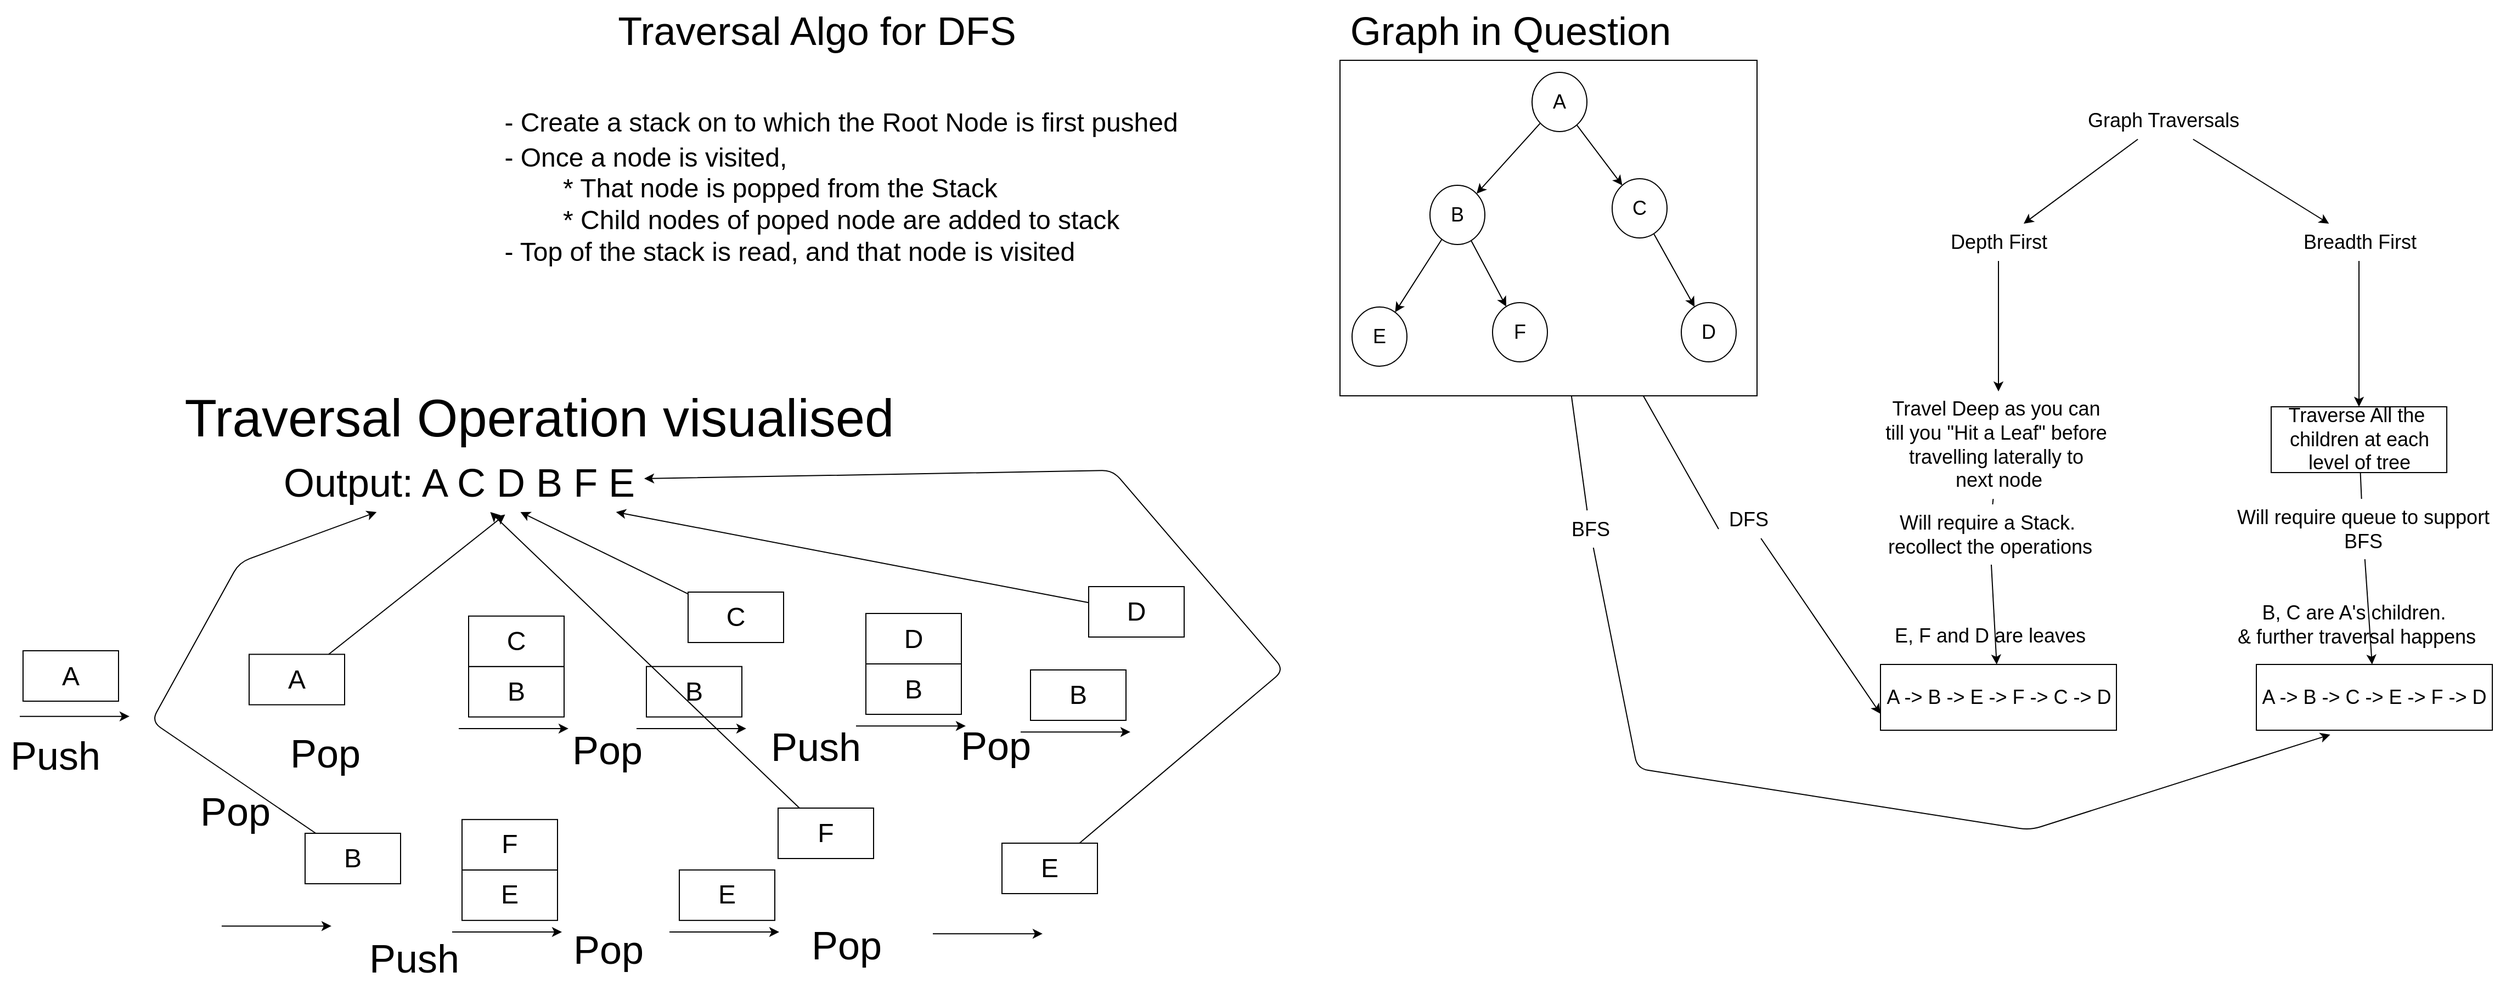 <mxfile>
    <diagram id="GIzXhVxb1Y-X7Gjz67oI" name="Page-1">
        <mxGraphModel dx="6595" dy="2340" grid="0" gridSize="10" guides="1" tooltips="1" connect="1" arrows="1" fold="1" page="0" pageScale="1" pageWidth="827" pageHeight="1169" math="0" shadow="0">
            <root>
                <mxCell id="0"/>
                <mxCell id="1" parent="0"/>
                <mxCell id="36" style="edgeStyle=none;html=1;entryX=0;entryY=0.75;entryDx=0;entryDy=0;fontSize=18;startArrow=none;" edge="1" parent="1" source="39" target="24">
                    <mxGeometry relative="1" as="geometry"/>
                </mxCell>
                <mxCell id="37" style="edgeStyle=none;html=1;fontSize=18;startArrow=none;" edge="1" parent="1" source="38">
                    <mxGeometry relative="1" as="geometry">
                        <mxPoint x="338.286" y="621" as="targetPoint"/>
                        <Array as="points">
                            <mxPoint x="-293" y="652"/>
                            <mxPoint x="65" y="708"/>
                        </Array>
                    </mxGeometry>
                </mxCell>
                <mxCell id="20" value="" style="whiteSpace=wrap;html=1;fontSize=18;" vertex="1" parent="1">
                    <mxGeometry x="-564" y="6" width="380" height="306" as="geometry"/>
                </mxCell>
                <mxCell id="4" value="" style="edgeStyle=none;html=1;fontSize=18;" edge="1" parent="1" source="2" target="3">
                    <mxGeometry relative="1" as="geometry"/>
                </mxCell>
                <mxCell id="6" value="" style="edgeStyle=none;html=1;fontSize=18;" edge="1" parent="1" source="2" target="5">
                    <mxGeometry relative="1" as="geometry"/>
                </mxCell>
                <mxCell id="2" value="&lt;font style=&quot;font-size: 18px;&quot;&gt;Graph Traversals&lt;/font&gt;" style="text;html=1;align=center;verticalAlign=middle;resizable=0;points=[];autosize=1;strokeColor=none;fillColor=none;" vertex="1" parent="1">
                    <mxGeometry x="108" y="44" width="156" height="34" as="geometry"/>
                </mxCell>
                <mxCell id="23" value="" style="edgeStyle=none;html=1;fontSize=18;" edge="1" parent="1" source="3" target="22">
                    <mxGeometry relative="1" as="geometry"/>
                </mxCell>
                <mxCell id="3" value="&lt;font style=&quot;font-size: 18px;&quot;&gt;Depth First&lt;/font&gt;" style="text;html=1;align=center;verticalAlign=middle;resizable=0;points=[];autosize=1;strokeColor=none;fillColor=none;fontSize=18;" vertex="1" parent="1">
                    <mxGeometry x="-17" y="155" width="106" height="34" as="geometry"/>
                </mxCell>
                <mxCell id="28" value="" style="edgeStyle=none;html=1;fontSize=18;" edge="1" parent="1" source="5" target="27">
                    <mxGeometry relative="1" as="geometry"/>
                </mxCell>
                <mxCell id="5" value="&lt;font style=&quot;font-size: 18px;&quot;&gt;Breadth First&lt;/font&gt;" style="text;html=1;align=center;verticalAlign=middle;resizable=0;points=[];autosize=1;strokeColor=none;fillColor=none;fontSize=18;" vertex="1" parent="1">
                    <mxGeometry x="304" y="155" width="121" height="34" as="geometry"/>
                </mxCell>
                <mxCell id="9" value="" style="edgeStyle=none;html=1;fontSize=18;" edge="1" parent="1" source="7" target="8">
                    <mxGeometry relative="1" as="geometry"/>
                </mxCell>
                <mxCell id="12" value="" style="edgeStyle=none;html=1;fontSize=18;" edge="1" parent="1" source="7" target="11">
                    <mxGeometry relative="1" as="geometry"/>
                </mxCell>
                <mxCell id="7" value="A" style="ellipse;whiteSpace=wrap;html=1;fontSize=18;" vertex="1" parent="1">
                    <mxGeometry x="-389" y="17" width="50" height="54" as="geometry"/>
                </mxCell>
                <mxCell id="14" value="" style="edgeStyle=none;html=1;fontSize=18;" edge="1" parent="1" source="8" target="13">
                    <mxGeometry relative="1" as="geometry"/>
                </mxCell>
                <mxCell id="17" value="" style="edgeStyle=none;html=1;fontSize=18;" edge="1" parent="1" source="8" target="16">
                    <mxGeometry relative="1" as="geometry"/>
                </mxCell>
                <mxCell id="8" value="B" style="ellipse;whiteSpace=wrap;html=1;fontSize=18;" vertex="1" parent="1">
                    <mxGeometry x="-482" y="120" width="50" height="54" as="geometry"/>
                </mxCell>
                <mxCell id="19" value="" style="edgeStyle=none;html=1;fontSize=18;" edge="1" parent="1" source="11" target="18">
                    <mxGeometry relative="1" as="geometry"/>
                </mxCell>
                <mxCell id="11" value="C" style="ellipse;whiteSpace=wrap;html=1;fontSize=18;" vertex="1" parent="1">
                    <mxGeometry x="-316" y="114" width="50" height="54" as="geometry"/>
                </mxCell>
                <mxCell id="13" value="E" style="ellipse;whiteSpace=wrap;html=1;fontSize=18;" vertex="1" parent="1">
                    <mxGeometry x="-553" y="231" width="50" height="54" as="geometry"/>
                </mxCell>
                <mxCell id="16" value="F" style="ellipse;whiteSpace=wrap;html=1;fontSize=18;" vertex="1" parent="1">
                    <mxGeometry x="-425" y="227" width="50" height="54" as="geometry"/>
                </mxCell>
                <mxCell id="18" value="D" style="ellipse;whiteSpace=wrap;html=1;fontSize=18;" vertex="1" parent="1">
                    <mxGeometry x="-253" y="227" width="50" height="54" as="geometry"/>
                </mxCell>
                <mxCell id="21" value="&lt;font style=&quot;font-size: 36px;&quot;&gt;Graph in Question&lt;/font&gt;" style="text;html=1;align=center;verticalAlign=middle;resizable=0;points=[];autosize=1;strokeColor=none;fillColor=none;fontSize=18;" vertex="1" parent="1">
                    <mxGeometry x="-564" y="-49" width="310" height="55" as="geometry"/>
                </mxCell>
                <mxCell id="25" value="" style="edgeStyle=none;html=1;fontSize=18;startArrow=none;" edge="1" parent="1" source="32" target="24">
                    <mxGeometry relative="1" as="geometry"/>
                </mxCell>
                <mxCell id="22" value="&lt;font style=&quot;font-size: 18px;&quot;&gt;Travel Deep as you can&amp;nbsp;&lt;br&gt;till you &quot;Hit a Leaf&quot; before&amp;nbsp;&lt;br&gt;travelling laterally to&amp;nbsp;&lt;br&gt;next node&lt;br&gt;&lt;/font&gt;" style="text;html=1;align=center;verticalAlign=middle;resizable=0;points=[];autosize=1;strokeColor=none;fillColor=none;fontSize=18;" vertex="1" parent="1">
                    <mxGeometry x="-76.5" y="308" width="225" height="98" as="geometry"/>
                </mxCell>
                <mxCell id="24" value="A -&amp;gt; B -&amp;gt; E -&amp;gt; F -&amp;gt; C -&amp;gt; D" style="whiteSpace=wrap;html=1;fontSize=18;" vertex="1" parent="1">
                    <mxGeometry x="-71.5" y="557" width="215" height="60" as="geometry"/>
                </mxCell>
                <mxCell id="26" value="E, F and D are leaves" style="text;html=1;align=center;verticalAlign=middle;resizable=0;points=[];autosize=1;strokeColor=none;fillColor=none;fontSize=18;" vertex="1" parent="1">
                    <mxGeometry x="-68" y="514" width="192" height="34" as="geometry"/>
                </mxCell>
                <mxCell id="30" style="edgeStyle=none;html=1;fontSize=18;startArrow=none;" edge="1" parent="1" source="34" target="29">
                    <mxGeometry relative="1" as="geometry"/>
                </mxCell>
                <mxCell id="27" value="Traverse All the&amp;nbsp;&lt;br&gt;children at each level of tree" style="whiteSpace=wrap;html=1;fontSize=18;" vertex="1" parent="1">
                    <mxGeometry x="284.5" y="322" width="160" height="60" as="geometry"/>
                </mxCell>
                <mxCell id="29" value="A -&amp;gt; B -&amp;gt; C -&amp;gt; E -&amp;gt; F -&amp;gt;&amp;nbsp;D" style="whiteSpace=wrap;html=1;fontSize=18;" vertex="1" parent="1">
                    <mxGeometry x="271" y="557" width="215" height="60" as="geometry"/>
                </mxCell>
                <mxCell id="31" value="B, C are A's children.&amp;nbsp;&lt;br&gt;&amp;amp; further traversal happens" style="text;html=1;align=center;verticalAlign=middle;resizable=0;points=[];autosize=1;strokeColor=none;fillColor=none;fontSize=18;" vertex="1" parent="1">
                    <mxGeometry x="244" y="493" width="235" height="55" as="geometry"/>
                </mxCell>
                <mxCell id="33" value="" style="edgeStyle=none;html=1;fontSize=18;endArrow=none;" edge="1" parent="1" source="22" target="32">
                    <mxGeometry relative="1" as="geometry">
                        <mxPoint x="33.484" y="406.0" as="sourcePoint"/>
                        <mxPoint x="28.041" y="512.0" as="targetPoint"/>
                    </mxGeometry>
                </mxCell>
                <mxCell id="32" value="Will require a Stack.&amp;nbsp;&lt;br&gt;recollect the operations" style="text;html=1;align=center;verticalAlign=middle;resizable=0;points=[];autosize=1;strokeColor=none;fillColor=none;fontSize=18;" vertex="1" parent="1">
                    <mxGeometry x="-74" y="411" width="204" height="55" as="geometry"/>
                </mxCell>
                <mxCell id="35" value="" style="edgeStyle=none;html=1;fontSize=18;endArrow=none;" edge="1" parent="1" source="27" target="34">
                    <mxGeometry relative="1" as="geometry">
                        <mxPoint x="367.419" y="382.0" as="sourcePoint"/>
                        <mxPoint x="379.581" y="507.0" as="targetPoint"/>
                    </mxGeometry>
                </mxCell>
                <mxCell id="34" value="Will require queue to support&lt;br&gt;BFS" style="text;html=1;align=center;verticalAlign=middle;resizable=0;points=[];autosize=1;strokeColor=none;fillColor=none;fontSize=18;" vertex="1" parent="1">
                    <mxGeometry x="244" y="406" width="248" height="55" as="geometry"/>
                </mxCell>
                <mxCell id="40" value="" style="edgeStyle=none;html=1;entryX=0;entryY=0.75;entryDx=0;entryDy=0;fontSize=18;endArrow=none;" edge="1" parent="1" source="20" target="39">
                    <mxGeometry relative="1" as="geometry">
                        <mxPoint x="-269.525" y="312.0" as="sourcePoint"/>
                        <mxPoint x="-71.5" y="602" as="targetPoint"/>
                    </mxGeometry>
                </mxCell>
                <mxCell id="39" value="DFS" style="text;html=1;align=center;verticalAlign=middle;resizable=0;points=[];autosize=1;strokeColor=none;fillColor=none;fontSize=18;" vertex="1" parent="1">
                    <mxGeometry x="-219" y="408" width="54" height="34" as="geometry"/>
                </mxCell>
                <mxCell id="41" value="" style="edgeStyle=none;html=1;fontSize=18;endArrow=none;" edge="1" parent="1" source="20" target="38">
                    <mxGeometry relative="1" as="geometry">
                        <mxPoint x="338.286" y="621" as="targetPoint"/>
                        <mxPoint x="-348.862" y="312.0" as="sourcePoint"/>
                        <Array as="points"/>
                    </mxGeometry>
                </mxCell>
                <mxCell id="38" value="BFS" style="text;html=1;align=center;verticalAlign=middle;resizable=0;points=[];autosize=1;strokeColor=none;fillColor=none;fontSize=18;" vertex="1" parent="1">
                    <mxGeometry x="-363" y="416.5" width="53" height="34" as="geometry"/>
                </mxCell>
                <mxCell id="42" value="Traversal Algo for DFS" style="text;html=1;align=center;verticalAlign=middle;resizable=0;points=[];autosize=1;strokeColor=none;fillColor=none;fontSize=36;" vertex="1" parent="1">
                    <mxGeometry x="-1232" y="-49" width="381" height="55" as="geometry"/>
                </mxCell>
                <mxCell id="43" value="&lt;div style=&quot;text-align: left;&quot;&gt;&lt;span style=&quot;background-color: initial;&quot;&gt;&lt;font style=&quot;font-size: 24px;&quot;&gt;- Create a stack on to which the Root Node is first pushed&lt;/font&gt;&lt;/span&gt;&lt;/div&gt;&lt;font style=&quot;font-size: 24px;&quot;&gt;&lt;div style=&quot;text-align: left;&quot;&gt;&lt;span style=&quot;background-color: initial;&quot;&gt;- Once a node is visited,&lt;/span&gt;&lt;/div&gt;&lt;div style=&quot;text-align: left;&quot;&gt;&lt;span style=&quot;background-color: initial;&quot;&gt;&lt;span style=&quot;white-space: pre;&quot;&gt;&#9;&lt;/span&gt;* That node is popped from the Stack&lt;/span&gt;&lt;/div&gt;&lt;div style=&quot;text-align: left;&quot;&gt;&lt;span style=&quot;background-color: initial;&quot;&gt;&lt;span style=&quot;white-space: pre;&quot;&gt;&#9;&lt;/span&gt;* Child nodes of poped node are added to stack&lt;/span&gt;&lt;/div&gt;&lt;div style=&quot;text-align: left;&quot;&gt;&lt;span style=&quot;background-color: initial;&quot;&gt;- Top of the stack is read, and that node is visited&lt;/span&gt;&lt;/div&gt;&lt;/font&gt;" style="text;html=1;align=center;verticalAlign=middle;resizable=0;points=[];autosize=1;strokeColor=none;fillColor=none;fontSize=36;" vertex="1" parent="1">
                    <mxGeometry x="-1335" y="31" width="632" height="170" as="geometry"/>
                </mxCell>
                <mxCell id="44" value="" style="edgeStyle=none;orthogonalLoop=1;jettySize=auto;html=1;fontSize=24;" edge="1" parent="1">
                    <mxGeometry width="100" relative="1" as="geometry">
                        <mxPoint x="-1767" y="604.33" as="sourcePoint"/>
                        <mxPoint x="-1667" y="604.33" as="targetPoint"/>
                        <Array as="points"/>
                    </mxGeometry>
                </mxCell>
                <mxCell id="50" style="edgeStyle=none;html=1;entryX=0.625;entryY=1.042;entryDx=0;entryDy=0;entryPerimeter=0;fontSize=36;" edge="1" parent="1" source="45" target="49">
                    <mxGeometry relative="1" as="geometry"/>
                </mxCell>
                <mxCell id="45" value="A" style="whiteSpace=wrap;html=1;fontSize=24;" vertex="1" parent="1">
                    <mxGeometry x="-1558" y="547.76" width="87" height="46" as="geometry"/>
                </mxCell>
                <mxCell id="46" value="" style="edgeStyle=none;orthogonalLoop=1;jettySize=auto;html=1;fontSize=24;" edge="1" parent="1">
                    <mxGeometry width="100" relative="1" as="geometry">
                        <mxPoint x="-1367" y="615.45" as="sourcePoint"/>
                        <mxPoint x="-1267" y="615.45" as="targetPoint"/>
                        <Array as="points"/>
                    </mxGeometry>
                </mxCell>
                <mxCell id="47" value="B" style="whiteSpace=wrap;html=1;fontSize=24;" vertex="1" parent="1">
                    <mxGeometry x="-1358" y="558.88" width="87" height="46" as="geometry"/>
                </mxCell>
                <mxCell id="48" value="C" style="whiteSpace=wrap;html=1;fontSize=24;" vertex="1" parent="1">
                    <mxGeometry x="-1358" y="512.88" width="87" height="46" as="geometry"/>
                </mxCell>
                <mxCell id="49" value="&lt;font style=&quot;font-size: 36px;&quot;&gt;Output: A C D B F E&lt;/font&gt;" style="text;html=1;align=center;verticalAlign=middle;resizable=0;points=[];autosize=1;strokeColor=none;fillColor=none;fontSize=24;" vertex="1" parent="1">
                    <mxGeometry x="-1536" y="363" width="338" height="55" as="geometry"/>
                </mxCell>
                <mxCell id="52" value="" style="edgeStyle=none;orthogonalLoop=1;jettySize=auto;html=1;fontSize=24;" edge="1" parent="1">
                    <mxGeometry width="100" relative="1" as="geometry">
                        <mxPoint x="-1205" y="615.45" as="sourcePoint"/>
                        <mxPoint x="-1105" y="615.45" as="targetPoint"/>
                        <Array as="points"/>
                    </mxGeometry>
                </mxCell>
                <mxCell id="53" value="B" style="whiteSpace=wrap;html=1;fontSize=24;" vertex="1" parent="1">
                    <mxGeometry x="-1196" y="558.88" width="87" height="46" as="geometry"/>
                </mxCell>
                <mxCell id="55" style="edgeStyle=none;html=1;fontSize=36;" edge="1" parent="1" source="54" target="49">
                    <mxGeometry relative="1" as="geometry"/>
                </mxCell>
                <mxCell id="54" value="C" style="whiteSpace=wrap;html=1;fontSize=24;" vertex="1" parent="1">
                    <mxGeometry x="-1158" y="491" width="87" height="46" as="geometry"/>
                </mxCell>
                <mxCell id="56" value="" style="edgeStyle=none;orthogonalLoop=1;jettySize=auto;html=1;fontSize=24;" edge="1" parent="1">
                    <mxGeometry width="100" relative="1" as="geometry">
                        <mxPoint x="-1005" y="613.07" as="sourcePoint"/>
                        <mxPoint x="-905" y="613.07" as="targetPoint"/>
                        <Array as="points"/>
                    </mxGeometry>
                </mxCell>
                <mxCell id="57" value="B" style="whiteSpace=wrap;html=1;fontSize=24;" vertex="1" parent="1">
                    <mxGeometry x="-996" y="556.5" width="87" height="46" as="geometry"/>
                </mxCell>
                <mxCell id="59" value="D" style="whiteSpace=wrap;html=1;fontSize=24;" vertex="1" parent="1">
                    <mxGeometry x="-996" y="510.5" width="87" height="46" as="geometry"/>
                </mxCell>
                <mxCell id="60" value="" style="edgeStyle=none;orthogonalLoop=1;jettySize=auto;html=1;fontSize=24;" edge="1" parent="1">
                    <mxGeometry width="100" relative="1" as="geometry">
                        <mxPoint x="-855" y="618.57" as="sourcePoint"/>
                        <mxPoint x="-755" y="618.57" as="targetPoint"/>
                        <Array as="points"/>
                    </mxGeometry>
                </mxCell>
                <mxCell id="61" value="B" style="whiteSpace=wrap;html=1;fontSize=24;" vertex="1" parent="1">
                    <mxGeometry x="-846" y="562" width="87" height="46" as="geometry"/>
                </mxCell>
                <mxCell id="63" style="edgeStyle=none;html=1;fontSize=36;" edge="1" parent="1" source="62" target="49">
                    <mxGeometry relative="1" as="geometry"/>
                </mxCell>
                <mxCell id="62" value="D" style="whiteSpace=wrap;html=1;fontSize=24;" vertex="1" parent="1">
                    <mxGeometry x="-793" y="486" width="87" height="46" as="geometry"/>
                </mxCell>
                <mxCell id="64" value="Push" style="text;html=1;align=center;verticalAlign=middle;resizable=0;points=[];autosize=1;strokeColor=none;fillColor=none;fontSize=36;" vertex="1" parent="1">
                    <mxGeometry x="-1785" y="612" width="100" height="55" as="geometry"/>
                </mxCell>
                <mxCell id="65" value="Pop" style="text;html=1;align=center;verticalAlign=middle;resizable=0;points=[];autosize=1;strokeColor=none;fillColor=none;fontSize=36;" vertex="1" parent="1">
                    <mxGeometry x="-1273" y="607" width="82" height="55" as="geometry"/>
                </mxCell>
                <mxCell id="66" value="Push" style="text;html=1;align=center;verticalAlign=middle;resizable=0;points=[];autosize=1;strokeColor=none;fillColor=none;fontSize=36;" vertex="1" parent="1">
                    <mxGeometry x="-1092" y="604.88" width="100" height="55" as="geometry"/>
                </mxCell>
                <mxCell id="67" value="Pop" style="text;html=1;align=center;verticalAlign=middle;resizable=0;points=[];autosize=1;strokeColor=none;fillColor=none;fontSize=36;" vertex="1" parent="1">
                    <mxGeometry x="-919" y="603" width="82" height="55" as="geometry"/>
                </mxCell>
                <mxCell id="68" value="" style="edgeStyle=none;orthogonalLoop=1;jettySize=auto;html=1;fontSize=24;" edge="1" parent="1">
                    <mxGeometry width="100" relative="1" as="geometry">
                        <mxPoint x="-1583" y="795.57" as="sourcePoint"/>
                        <mxPoint x="-1483" y="795.57" as="targetPoint"/>
                        <Array as="points"/>
                    </mxGeometry>
                </mxCell>
                <mxCell id="71" style="edgeStyle=none;html=1;fontSize=36;" edge="1" parent="1" source="69" target="49">
                    <mxGeometry relative="1" as="geometry">
                        <Array as="points">
                            <mxPoint x="-1647" y="609"/>
                            <mxPoint x="-1567" y="464"/>
                        </Array>
                    </mxGeometry>
                </mxCell>
                <mxCell id="69" value="B" style="whiteSpace=wrap;html=1;fontSize=24;" vertex="1" parent="1">
                    <mxGeometry x="-1507" y="711" width="87" height="46" as="geometry"/>
                </mxCell>
                <mxCell id="70" value="Pop" style="text;html=1;align=center;verticalAlign=middle;resizable=0;points=[];autosize=1;strokeColor=none;fillColor=none;fontSize=36;" vertex="1" parent="1">
                    <mxGeometry x="-1612" y="663" width="82" height="55" as="geometry"/>
                </mxCell>
                <mxCell id="72" value="" style="edgeStyle=none;orthogonalLoop=1;jettySize=auto;html=1;fontSize=24;" edge="1" parent="1">
                    <mxGeometry width="100" relative="1" as="geometry">
                        <mxPoint x="-1373" y="801.0" as="sourcePoint"/>
                        <mxPoint x="-1273" y="801.0" as="targetPoint"/>
                        <Array as="points"/>
                    </mxGeometry>
                </mxCell>
                <mxCell id="73" value="E" style="whiteSpace=wrap;html=1;fontSize=24;" vertex="1" parent="1">
                    <mxGeometry x="-1364" y="744.43" width="87" height="46" as="geometry"/>
                </mxCell>
                <mxCell id="74" value="F" style="whiteSpace=wrap;html=1;fontSize=24;" vertex="1" parent="1">
                    <mxGeometry x="-1364" y="698.43" width="87" height="46" as="geometry"/>
                </mxCell>
                <mxCell id="75" value="Push" style="text;html=1;align=center;verticalAlign=middle;resizable=0;points=[];autosize=1;strokeColor=none;fillColor=none;fontSize=36;" vertex="1" parent="1">
                    <mxGeometry x="-1458" y="797" width="100" height="55" as="geometry"/>
                </mxCell>
                <mxCell id="76" value="Pop" style="text;html=1;align=center;verticalAlign=middle;resizable=0;points=[];autosize=1;strokeColor=none;fillColor=none;fontSize=36;" vertex="1" parent="1">
                    <mxGeometry x="-1272" y="789" width="82" height="55" as="geometry"/>
                </mxCell>
                <mxCell id="77" value="" style="edgeStyle=none;orthogonalLoop=1;jettySize=auto;html=1;fontSize=24;" edge="1" parent="1">
                    <mxGeometry width="100" relative="1" as="geometry">
                        <mxPoint x="-1175" y="801" as="sourcePoint"/>
                        <mxPoint x="-1075" y="801" as="targetPoint"/>
                        <Array as="points"/>
                    </mxGeometry>
                </mxCell>
                <mxCell id="78" value="E" style="whiteSpace=wrap;html=1;fontSize=24;" vertex="1" parent="1">
                    <mxGeometry x="-1166" y="744.43" width="87" height="46" as="geometry"/>
                </mxCell>
                <mxCell id="80" style="edgeStyle=none;html=1;fontSize=36;" edge="1" parent="1" source="79" target="49">
                    <mxGeometry relative="1" as="geometry"/>
                </mxCell>
                <mxCell id="79" value="F" style="whiteSpace=wrap;html=1;fontSize=24;" vertex="1" parent="1">
                    <mxGeometry x="-1076" y="688.0" width="87" height="46" as="geometry"/>
                </mxCell>
                <mxCell id="81" value="Pop" style="text;html=1;align=center;verticalAlign=middle;resizable=0;points=[];autosize=1;strokeColor=none;fillColor=none;fontSize=36;" vertex="1" parent="1">
                    <mxGeometry x="-1055" y="785" width="82" height="55" as="geometry"/>
                </mxCell>
                <mxCell id="82" value="" style="edgeStyle=none;orthogonalLoop=1;jettySize=auto;html=1;fontSize=24;" edge="1" parent="1">
                    <mxGeometry width="100" relative="1" as="geometry">
                        <mxPoint x="-935" y="802.57" as="sourcePoint"/>
                        <mxPoint x="-835" y="802.57" as="targetPoint"/>
                        <Array as="points"/>
                    </mxGeometry>
                </mxCell>
                <mxCell id="87" style="edgeStyle=none;html=1;fontSize=36;" edge="1" parent="1" source="83" target="49">
                    <mxGeometry relative="1" as="geometry">
                        <Array as="points">
                            <mxPoint x="-615" y="562"/>
                            <mxPoint x="-771" y="380"/>
                        </Array>
                    </mxGeometry>
                </mxCell>
                <mxCell id="83" value="E" style="whiteSpace=wrap;html=1;fontSize=24;" vertex="1" parent="1">
                    <mxGeometry x="-872" y="720.0" width="87" height="46" as="geometry"/>
                </mxCell>
                <mxCell id="89" value="Pop" style="text;html=1;align=center;verticalAlign=middle;resizable=0;points=[];autosize=1;strokeColor=none;fillColor=none;fontSize=36;" vertex="1" parent="1">
                    <mxGeometry x="-1530" y="610" width="82" height="55" as="geometry"/>
                </mxCell>
                <mxCell id="90" value="A" style="whiteSpace=wrap;html=1;fontSize=24;" vertex="1" parent="1">
                    <mxGeometry x="-1764" y="544.5" width="87" height="46" as="geometry"/>
                </mxCell>
                <mxCell id="91" value="&lt;font style=&quot;font-size: 48px;&quot;&gt;Traversal Operation visualised&lt;/font&gt;" style="text;html=1;align=center;verticalAlign=middle;resizable=0;points=[];autosize=1;strokeColor=none;fillColor=none;fontSize=36;" vertex="1" parent="1">
                    <mxGeometry x="-1627" y="297" width="665" height="70" as="geometry"/>
                </mxCell>
            </root>
        </mxGraphModel>
    </diagram>
</mxfile>